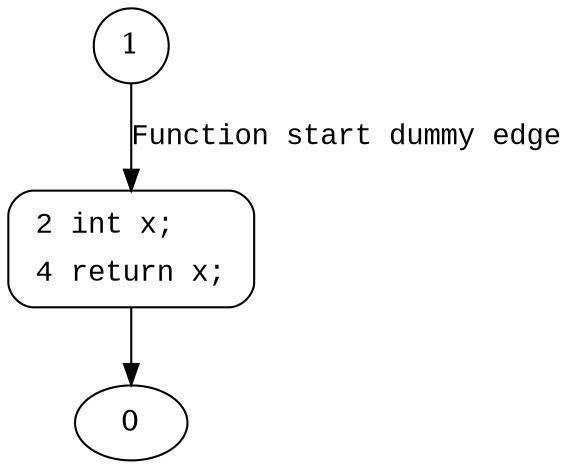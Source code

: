 digraph unknown1 {
1 [shape="circle"]
2 [shape="circle"]
2 [style="filled,bold" penwidth="1" fillcolor="white" fontname="Courier New" shape="Mrecord" label=<<table border="0" cellborder="0" cellpadding="3" bgcolor="white"><tr><td align="right">2</td><td align="left">int x;</td></tr><tr><td align="right">4</td><td align="left">return x;</td></tr></table>>]
2 -> 0[label=""]
1 -> 2 [label="Function start dummy edge" fontname="Courier New"]
}